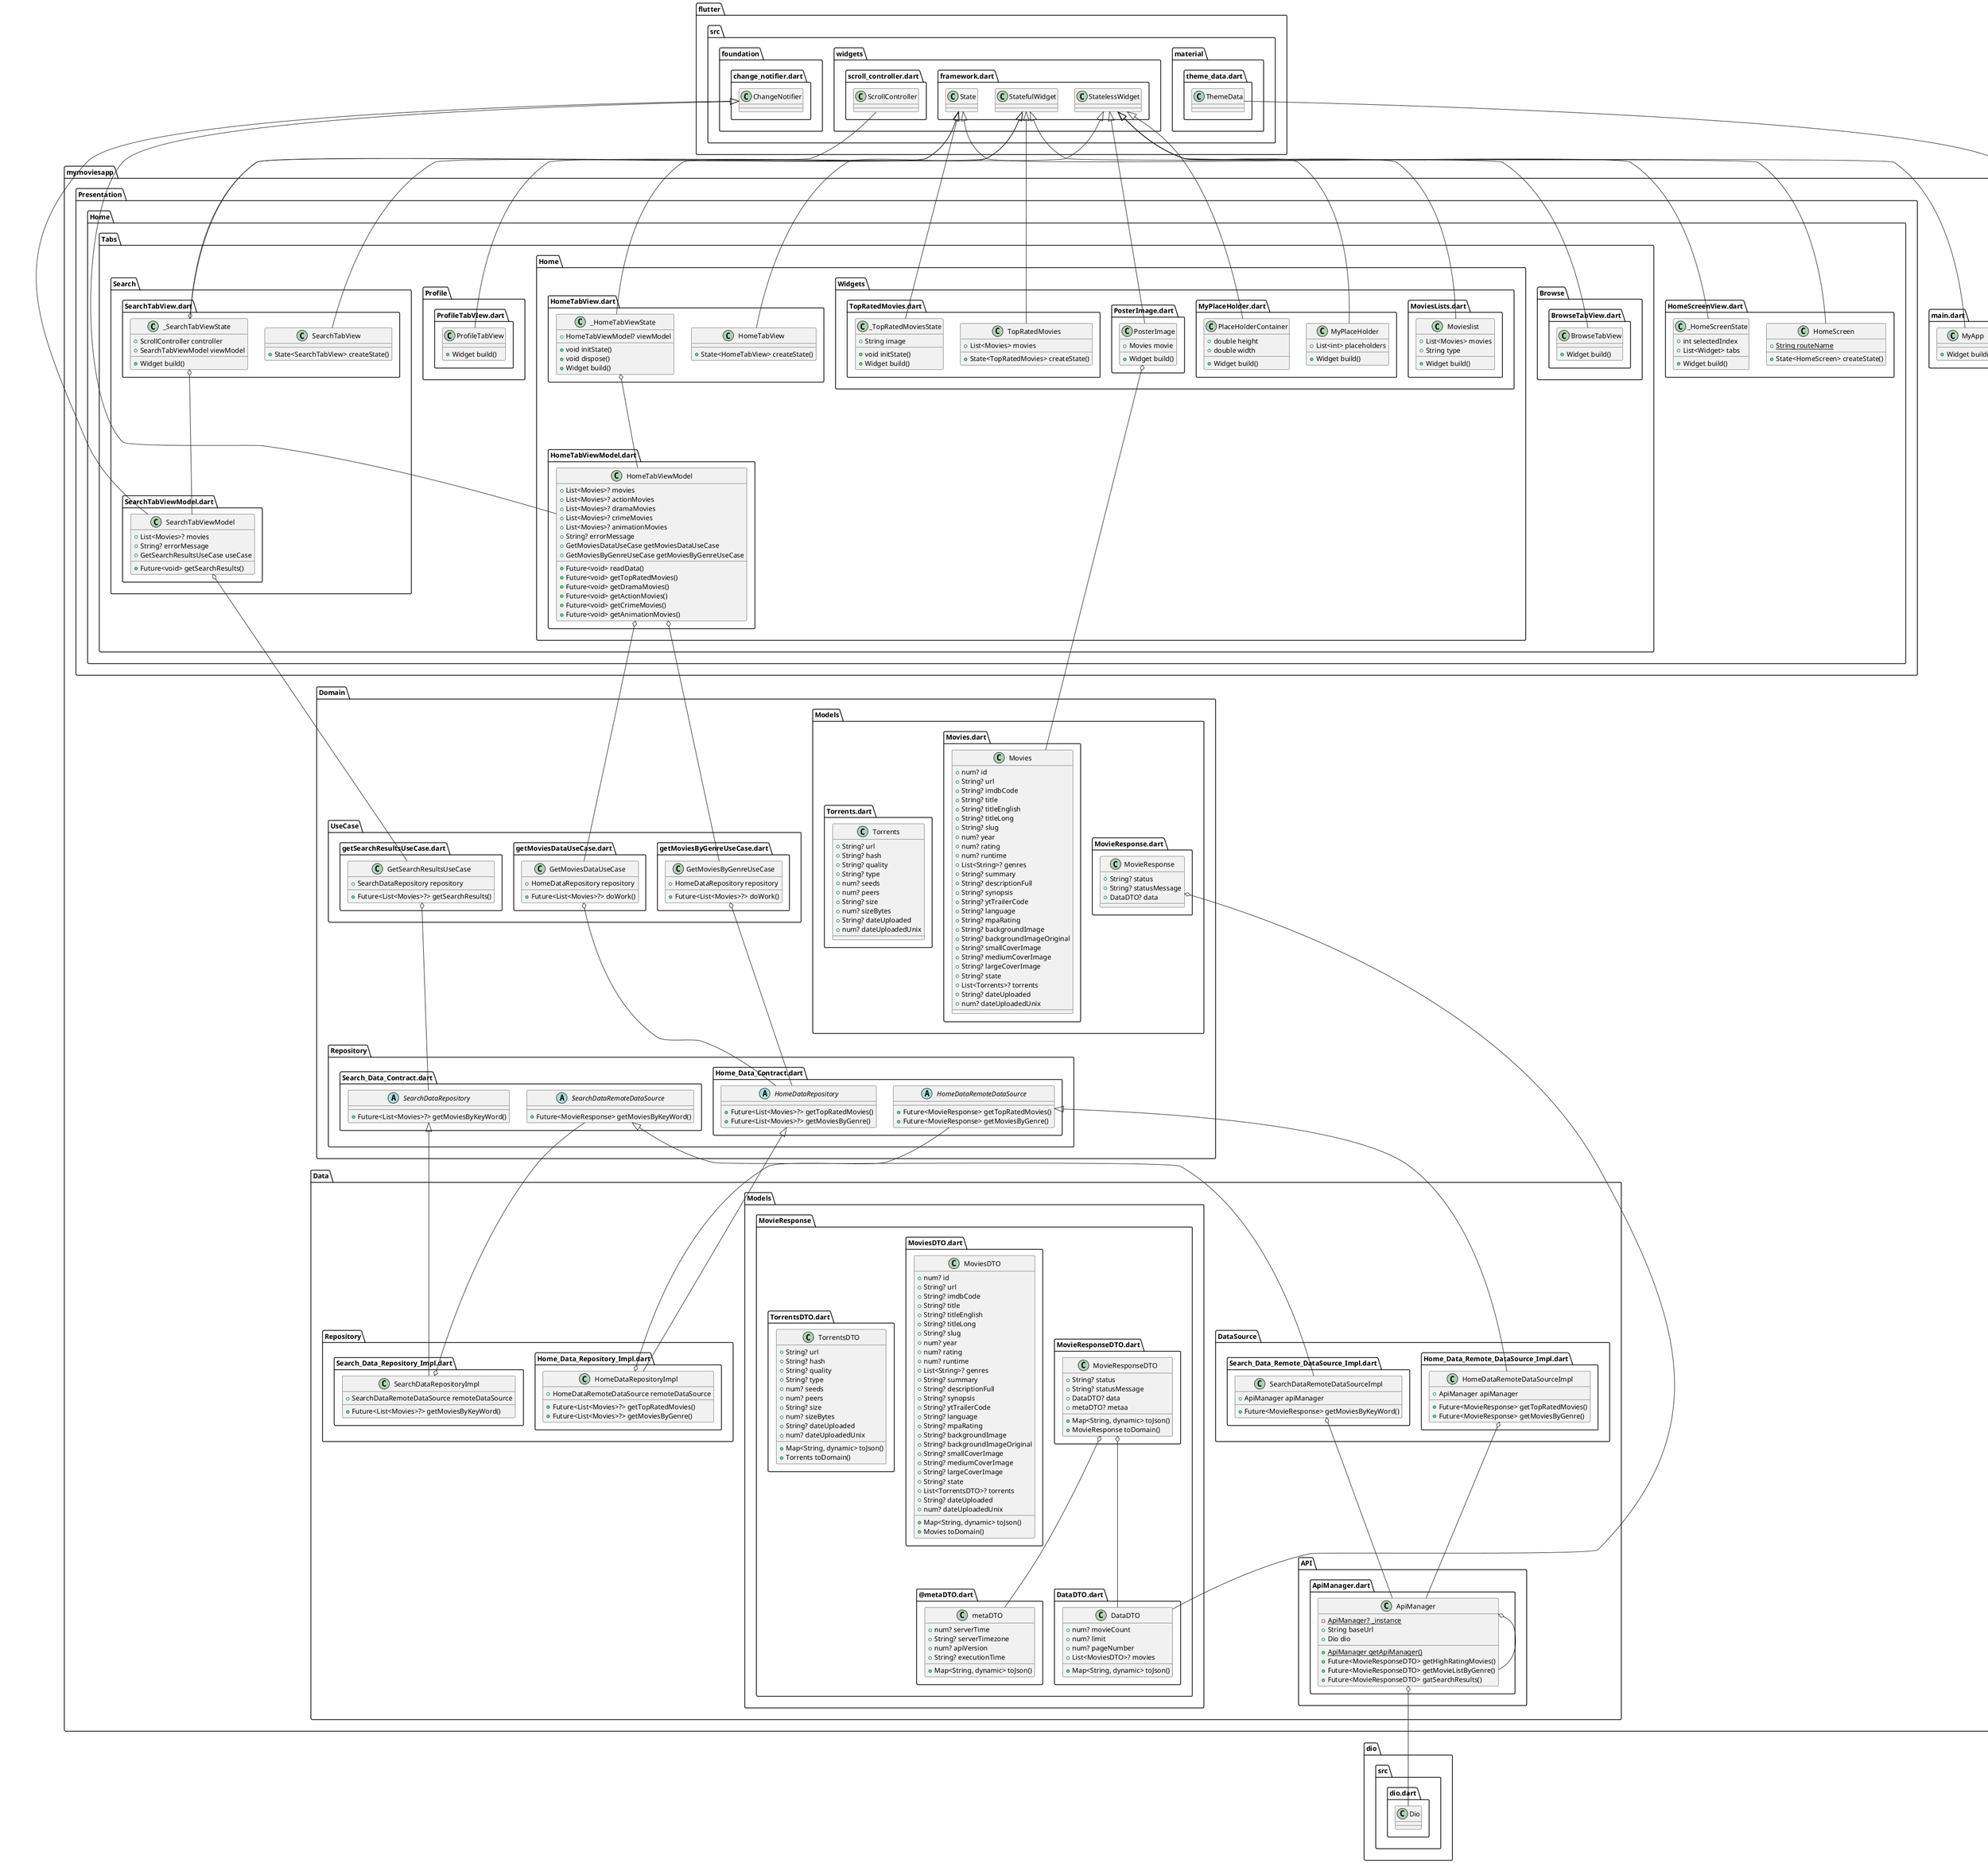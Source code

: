 @startuml
set namespaceSeparator ::

class "mymoviesapp::Core::Theme::Theme.dart::MyTheme" {
  {static} +Color backGroundColor
  {static} +Color blackOne
  {static} +Color blackTwo
  {static} +Color blackThree
  {static} +Color blackFour
  {static} +Color gray
  {static} +Color gold
  {static} +Color white
  {static} +Color green
  {static} +Color red
  {static} +ThemeData theme
}

"mymoviesapp::Core::Theme::Theme.dart::MyTheme" o-- "dart::ui::Color"
"mymoviesapp::Core::Theme::Theme.dart::MyTheme" o-- "flutter::src::material::theme_data.dart::ThemeData"

class "mymoviesapp::Data::API::ApiManager.dart::ApiManager" {
  {static} -ApiManager? _instance
  +String baseUrl
  +Dio dio
  {static} +ApiManager getApiManager()
  +Future<MovieResponseDTO> getHighRatingMovies()
  +Future<MovieResponseDTO> getMovieListByGenre()
  +Future<MovieResponseDTO> gatSearchResults()
}

"mymoviesapp::Data::API::ApiManager.dart::ApiManager" o-- "mymoviesapp::Data::API::ApiManager.dart::ApiManager"
"mymoviesapp::Data::API::ApiManager.dart::ApiManager" o-- "dio::src::dio.dart::Dio"

class "mymoviesapp::Data::DataSource::Home_Data_Remote_DataSource_Impl.dart::HomeDataRemoteDataSourceImpl" {
  +ApiManager apiManager
  +Future<MovieResponse> getTopRatedMovies()
  +Future<MovieResponse> getMoviesByGenre()
}

"mymoviesapp::Data::DataSource::Home_Data_Remote_DataSource_Impl.dart::HomeDataRemoteDataSourceImpl" o-- "mymoviesapp::Data::API::ApiManager.dart::ApiManager"
"mymoviesapp::Domain::Repository::Home_Data_Contract.dart::HomeDataRemoteDataSource" <|-- "mymoviesapp::Data::DataSource::Home_Data_Remote_DataSource_Impl.dart::HomeDataRemoteDataSourceImpl"

class "mymoviesapp::Data::DataSource::Search_Data_Remote_DataSource_Impl.dart::SearchDataRemoteDataSourceImpl" {
  +ApiManager apiManager
  +Future<MovieResponse> getMoviesByKeyWord()
}

"mymoviesapp::Data::DataSource::Search_Data_Remote_DataSource_Impl.dart::SearchDataRemoteDataSourceImpl" o-- "mymoviesapp::Data::API::ApiManager.dart::ApiManager"
"mymoviesapp::Domain::Repository::Search_Data_Contract.dart::SearchDataRemoteDataSource" <|-- "mymoviesapp::Data::DataSource::Search_Data_Remote_DataSource_Impl.dart::SearchDataRemoteDataSourceImpl"

class "mymoviesapp::Data::Models::MovieResponse::@metaDTO.dart::metaDTO" {
  +num? serverTime
  +String? serverTimezone
  +num? apiVersion
  +String? executionTime
  +Map<String, dynamic> toJson()
}

class "mymoviesapp::Data::Models::MovieResponse::DataDTO.dart::DataDTO" {
  +num? movieCount
  +num? limit
  +num? pageNumber
  +List<MoviesDTO>? movies
  +Map<String, dynamic> toJson()
}

class "mymoviesapp::Data::Models::MovieResponse::MovieResponseDTO.dart::MovieResponseDTO" {
  +String? status
  +String? statusMessage
  +DataDTO? data
  +metaDTO? metaa
  +Map<String, dynamic> toJson()
  +MovieResponse toDomain()
}

"mymoviesapp::Data::Models::MovieResponse::MovieResponseDTO.dart::MovieResponseDTO" o-- "mymoviesapp::Data::Models::MovieResponse::DataDTO.dart::DataDTO"
"mymoviesapp::Data::Models::MovieResponse::MovieResponseDTO.dart::MovieResponseDTO" o-- "mymoviesapp::Data::Models::MovieResponse::@metaDTO.dart::metaDTO"

class "mymoviesapp::Data::Models::MovieResponse::MoviesDTO.dart::MoviesDTO" {
  +num? id
  +String? url
  +String? imdbCode
  +String? title
  +String? titleEnglish
  +String? titleLong
  +String? slug
  +num? year
  +num? rating
  +num? runtime
  +List<String>? genres
  +String? summary
  +String? descriptionFull
  +String? synopsis
  +String? ytTrailerCode
  +String? language
  +String? mpaRating
  +String? backgroundImage
  +String? backgroundImageOriginal
  +String? smallCoverImage
  +String? mediumCoverImage
  +String? largeCoverImage
  +String? state
  +List<TorrentsDTO>? torrents
  +String? dateUploaded
  +num? dateUploadedUnix
  +Map<String, dynamic> toJson()
  +Movies toDomain()
}

class "mymoviesapp::Data::Models::MovieResponse::TorrentsDTO.dart::TorrentsDTO" {
  +String? url
  +String? hash
  +String? quality
  +String? type
  +num? seeds
  +num? peers
  +String? size
  +num? sizeBytes
  +String? dateUploaded
  +num? dateUploadedUnix
  +Map<String, dynamic> toJson()
  +Torrents toDomain()
}

class "mymoviesapp::Data::Repository::Home_Data_Repository_Impl.dart::HomeDataRepositoryImpl" {
  +HomeDataRemoteDataSource remoteDataSource
  +Future<List<Movies>?> getTopRatedMovies()
  +Future<List<Movies>?> getMoviesByGenre()
}

"mymoviesapp::Data::Repository::Home_Data_Repository_Impl.dart::HomeDataRepositoryImpl" o-- "mymoviesapp::Domain::Repository::Home_Data_Contract.dart::HomeDataRemoteDataSource"
"mymoviesapp::Domain::Repository::Home_Data_Contract.dart::HomeDataRepository" <|-- "mymoviesapp::Data::Repository::Home_Data_Repository_Impl.dart::HomeDataRepositoryImpl"

class "mymoviesapp::Data::Repository::Search_Data_Repository_Impl.dart::SearchDataRepositoryImpl" {
  +SearchDataRemoteDataSource remoteDataSource
  +Future<List<Movies>?> getMoviesByKeyWord()
}

"mymoviesapp::Data::Repository::Search_Data_Repository_Impl.dart::SearchDataRepositoryImpl" o-- "mymoviesapp::Domain::Repository::Search_Data_Contract.dart::SearchDataRemoteDataSource"
"mymoviesapp::Domain::Repository::Search_Data_Contract.dart::SearchDataRepository" <|-- "mymoviesapp::Data::Repository::Search_Data_Repository_Impl.dart::SearchDataRepositoryImpl"

class "mymoviesapp::Domain::Models::MovieResponse.dart::MovieResponse" {
  +String? status
  +String? statusMessage
  +DataDTO? data
}

"mymoviesapp::Domain::Models::MovieResponse.dart::MovieResponse" o-- "mymoviesapp::Data::Models::MovieResponse::DataDTO.dart::DataDTO"

class "mymoviesapp::Domain::Models::Movies.dart::Movies" {
  +num? id
  +String? url
  +String? imdbCode
  +String? title
  +String? titleEnglish
  +String? titleLong
  +String? slug
  +num? year
  +num? rating
  +num? runtime
  +List<String>? genres
  +String? summary
  +String? descriptionFull
  +String? synopsis
  +String? ytTrailerCode
  +String? language
  +String? mpaRating
  +String? backgroundImage
  +String? backgroundImageOriginal
  +String? smallCoverImage
  +String? mediumCoverImage
  +String? largeCoverImage
  +String? state
  +List<Torrents>? torrents
  +String? dateUploaded
  +num? dateUploadedUnix
}

class "mymoviesapp::Domain::Models::Torrents.dart::Torrents" {
  +String? url
  +String? hash
  +String? quality
  +String? type
  +num? seeds
  +num? peers
  +String? size
  +num? sizeBytes
  +String? dateUploaded
  +num? dateUploadedUnix
}

abstract class "mymoviesapp::Domain::Repository::Home_Data_Contract.dart::HomeDataRepository" {
  +Future<List<Movies>?> getTopRatedMovies()
  +Future<List<Movies>?> getMoviesByGenre()
}

abstract class "mymoviesapp::Domain::Repository::Home_Data_Contract.dart::HomeDataRemoteDataSource" {
  +Future<MovieResponse> getTopRatedMovies()
  +Future<MovieResponse> getMoviesByGenre()
}

abstract class "mymoviesapp::Domain::Repository::Search_Data_Contract.dart::SearchDataRepository" {
  +Future<List<Movies>?> getMoviesByKeyWord()
}

abstract class "mymoviesapp::Domain::Repository::Search_Data_Contract.dart::SearchDataRemoteDataSource" {
  +Future<MovieResponse> getMoviesByKeyWord()
}

class "mymoviesapp::Domain::UseCase::getMoviesByGenreUseCase.dart::GetMoviesByGenreUseCase" {
  +HomeDataRepository repository
  +Future<List<Movies>?> doWork()
}

"mymoviesapp::Domain::UseCase::getMoviesByGenreUseCase.dart::GetMoviesByGenreUseCase" o-- "mymoviesapp::Domain::Repository::Home_Data_Contract.dart::HomeDataRepository"

class "mymoviesapp::Domain::UseCase::getMoviesDataUseCase.dart::GetMoviesDataUseCase" {
  +HomeDataRepository repository
  +Future<List<Movies>?> doWork()
}

"mymoviesapp::Domain::UseCase::getMoviesDataUseCase.dart::GetMoviesDataUseCase" o-- "mymoviesapp::Domain::Repository::Home_Data_Contract.dart::HomeDataRepository"

class "mymoviesapp::Domain::UseCase::getSearchResultsUseCase.dart::GetSearchResultsUseCase" {
  +SearchDataRepository repository
  +Future<List<Movies>?> getSearchResults()
}

"mymoviesapp::Domain::UseCase::getSearchResultsUseCase.dart::GetSearchResultsUseCase" o-- "mymoviesapp::Domain::Repository::Search_Data_Contract.dart::SearchDataRepository"

class "mymoviesapp::main.dart::MyApp" {
  +Widget build()
}

"flutter::src::widgets::framework.dart::StatelessWidget" <|-- "mymoviesapp::main.dart::MyApp"

class "mymoviesapp::Presentation::Home::HomeScreenView.dart::HomeScreen" {
  {static} +String routeName
  +State<HomeScreen> createState()
}

"flutter::src::widgets::framework.dart::StatefulWidget" <|-- "mymoviesapp::Presentation::Home::HomeScreenView.dart::HomeScreen"

class "mymoviesapp::Presentation::Home::HomeScreenView.dart::_HomeScreenState" {
  +int selectedIndex
  +List<Widget> tabs
  +Widget build()
}

"flutter::src::widgets::framework.dart::State" <|-- "mymoviesapp::Presentation::Home::HomeScreenView.dart::_HomeScreenState"

class "mymoviesapp::Presentation::Home::Tabs::Browse::BrowseTabView.dart::BrowseTabView" {
  +Widget build()
}

"flutter::src::widgets::framework.dart::StatelessWidget" <|-- "mymoviesapp::Presentation::Home::Tabs::Browse::BrowseTabView.dart::BrowseTabView"

class "mymoviesapp::Presentation::Home::Tabs::Home::HomeTabView.dart::HomeTabView" {
  +State<HomeTabView> createState()
}

"flutter::src::widgets::framework.dart::StatefulWidget" <|-- "mymoviesapp::Presentation::Home::Tabs::Home::HomeTabView.dart::HomeTabView"

class "mymoviesapp::Presentation::Home::Tabs::Home::HomeTabView.dart::_HomeTabViewState" {
  +HomeTabViewModel? viewModel
  +void initState()
  +void dispose()
  +Widget build()
}

"mymoviesapp::Presentation::Home::Tabs::Home::HomeTabView.dart::_HomeTabViewState" o-- "mymoviesapp::Presentation::Home::Tabs::Home::HomeTabViewModel.dart::HomeTabViewModel"
"flutter::src::widgets::framework.dart::State" <|-- "mymoviesapp::Presentation::Home::Tabs::Home::HomeTabView.dart::_HomeTabViewState"

class "mymoviesapp::Presentation::Home::Tabs::Home::HomeTabViewModel.dart::HomeTabViewModel" {
  +List<Movies>? movies
  +List<Movies>? actionMovies
  +List<Movies>? dramaMovies
  +List<Movies>? crimeMovies
  +List<Movies>? animationMovies
  +String? errorMessage
  +GetMoviesDataUseCase getMoviesDataUseCase
  +GetMoviesByGenreUseCase getMoviesByGenreUseCase
  +Future<void> readData()
  +Future<void> getTopRatedMovies()
  +Future<void> getDramaMovies()
  +Future<void> getActionMovies()
  +Future<void> getCrimeMovies()
  +Future<void> getAnimationMovies()
}

"mymoviesapp::Presentation::Home::Tabs::Home::HomeTabViewModel.dart::HomeTabViewModel" o-- "mymoviesapp::Domain::UseCase::getMoviesDataUseCase.dart::GetMoviesDataUseCase"
"mymoviesapp::Presentation::Home::Tabs::Home::HomeTabViewModel.dart::HomeTabViewModel" o-- "mymoviesapp::Domain::UseCase::getMoviesByGenreUseCase.dart::GetMoviesByGenreUseCase"
"flutter::src::foundation::change_notifier.dart::ChangeNotifier" <|-- "mymoviesapp::Presentation::Home::Tabs::Home::HomeTabViewModel.dart::HomeTabViewModel"

class "mymoviesapp::Presentation::Home::Tabs::Home::Widgets::MoviesLists.dart::Movieslist" {
  +List<Movies> movies
  +String type
  +Widget build()
}

"flutter::src::widgets::framework.dart::StatelessWidget" <|-- "mymoviesapp::Presentation::Home::Tabs::Home::Widgets::MoviesLists.dart::Movieslist"

class "mymoviesapp::Presentation::Home::Tabs::Home::Widgets::MyPlaceHolder.dart::MyPlaceHolder" {
  +List<int> placeholders
  +Widget build()
}

"flutter::src::widgets::framework.dart::StatelessWidget" <|-- "mymoviesapp::Presentation::Home::Tabs::Home::Widgets::MyPlaceHolder.dart::MyPlaceHolder"

class "mymoviesapp::Presentation::Home::Tabs::Home::Widgets::MyPlaceHolder.dart::PlaceHolderContainer" {
  +double height
  +double width
  +Widget build()
}

"flutter::src::widgets::framework.dart::StatelessWidget" <|-- "mymoviesapp::Presentation::Home::Tabs::Home::Widgets::MyPlaceHolder.dart::PlaceHolderContainer"

class "mymoviesapp::Presentation::Home::Tabs::Home::Widgets::PosterImage.dart::PosterImage" {
  +Movies movie
  +Widget build()
}

"mymoviesapp::Presentation::Home::Tabs::Home::Widgets::PosterImage.dart::PosterImage" o-- "mymoviesapp::Domain::Models::Movies.dart::Movies"
"flutter::src::widgets::framework.dart::StatelessWidget" <|-- "mymoviesapp::Presentation::Home::Tabs::Home::Widgets::PosterImage.dart::PosterImage"

class "mymoviesapp::Presentation::Home::Tabs::Home::Widgets::TopRatedMovies.dart::TopRatedMovies" {
  +List<Movies> movies
  +State<TopRatedMovies> createState()
}

"flutter::src::widgets::framework.dart::StatefulWidget" <|-- "mymoviesapp::Presentation::Home::Tabs::Home::Widgets::TopRatedMovies.dart::TopRatedMovies"

class "mymoviesapp::Presentation::Home::Tabs::Home::Widgets::TopRatedMovies.dart::_TopRatedMoviesState" {
  +String image
  +void initState()
  +Widget build()
}

"flutter::src::widgets::framework.dart::State" <|-- "mymoviesapp::Presentation::Home::Tabs::Home::Widgets::TopRatedMovies.dart::_TopRatedMoviesState"

class "mymoviesapp::Presentation::Home::Tabs::Profile::ProfileTabVIew.dart::ProfileTabView" {
  +Widget build()
}

"flutter::src::widgets::framework.dart::StatelessWidget" <|-- "mymoviesapp::Presentation::Home::Tabs::Profile::ProfileTabVIew.dart::ProfileTabView"

class "mymoviesapp::Presentation::Home::Tabs::Search::SearchTabView.dart::SearchTabView" {
  +State<SearchTabView> createState()
}

"flutter::src::widgets::framework.dart::StatefulWidget" <|-- "mymoviesapp::Presentation::Home::Tabs::Search::SearchTabView.dart::SearchTabView"

class "mymoviesapp::Presentation::Home::Tabs::Search::SearchTabView.dart::_SearchTabViewState" {
  +ScrollController controller
  +SearchTabViewModel viewModel
  +Widget build()
}

"mymoviesapp::Presentation::Home::Tabs::Search::SearchTabView.dart::_SearchTabViewState" o-- "flutter::src::widgets::scroll_controller.dart::ScrollController"
"mymoviesapp::Presentation::Home::Tabs::Search::SearchTabView.dart::_SearchTabViewState" o-- "mymoviesapp::Presentation::Home::Tabs::Search::SearchTabViewModel.dart::SearchTabViewModel"
"flutter::src::widgets::framework.dart::State" <|-- "mymoviesapp::Presentation::Home::Tabs::Search::SearchTabView.dart::_SearchTabViewState"

class "mymoviesapp::Presentation::Home::Tabs::Search::SearchTabViewModel.dart::SearchTabViewModel" {
  +List<Movies>? movies
  +String? errorMessage
  +GetSearchResultsUseCase useCase
  +Future<void> getSearchResults()
}

"mymoviesapp::Presentation::Home::Tabs::Search::SearchTabViewModel.dart::SearchTabViewModel" o-- "mymoviesapp::Domain::UseCase::getSearchResultsUseCase.dart::GetSearchResultsUseCase"
"flutter::src::foundation::change_notifier.dart::ChangeNotifier" <|-- "mymoviesapp::Presentation::Home::Tabs::Search::SearchTabViewModel.dart::SearchTabViewModel"


@enduml
